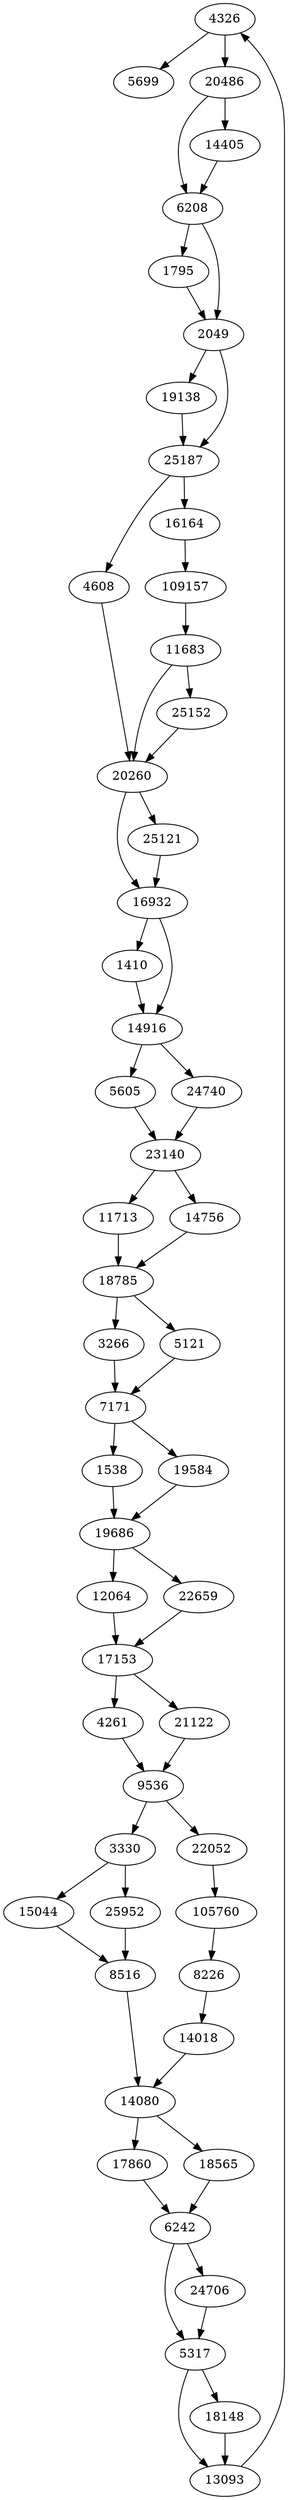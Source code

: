 // This is the graph a loop taken from collina. When acyclic regions were not
// correctly identified, the codegen endlessly looped here.

digraph G {
    4326 [pos="0,5!"];

    1410 -> 14916;
    1538 -> 19686;
    1795 -> 2049;
    2049 -> 19138;
    2049 -> 25187;
    3266 -> 7171;
    3330 -> 15044;
    3330 -> 25952;
    4261 -> 9536;
    4326 -> 5699;
    4326 -> 20486;
    4608 -> 20260;
    5121 -> 7171;
    5317 -> 13093;
    5317 -> 18148;
    5605 -> 23140;
    6208 -> 1795;
    6208 -> 2049;
    6242 -> 5317;
    6242 -> 24706;
    7171 -> 1538;
    7171 -> 19584;
    8226 -> 14018;
    8516 -> 14080;
    9536 -> 3330;
    9536 -> 22052;
    11683 -> 20260;
    11683 -> 25152;
    11713 -> 18785;
    12064 -> 17153;
    13093 -> 4326;
    14018 -> 14080;
    14080 -> 17860;
    14080 -> 18565;
    14405 -> 6208;
    14756 -> 18785;
    14916 -> 5605;
    14916 -> 24740;
    15044 -> 8516;
    16164 -> 109157;
    16932 -> 1410;
    16932 -> 14916;
    17153 -> 4261;
    17153 -> 21122;
    17860 -> 6242;
    18148 -> 13093;
    18565 -> 6242;
    18785 -> 3266;
    18785 -> 5121;
    19138 -> 25187;
    19584 -> 19686;
    19686 -> 12064;
    19686 -> 22659;
    20260 -> 16932;
    20260 -> 25121;
    20486 -> 6208;
    20486 -> 14405;
    21122 -> 9536;
    22052 -> 105760;
    22659 -> 17153;
    23140 -> 11713;
    23140 -> 14756;
    24706 -> 5317;
    24740 -> 23140;
    25121 -> 16932;
    25152 -> 20260;
    25187 -> 4608;
    25187 -> 16164;
    25952 -> 8516;
    105760 -> 8226;
    109157 -> 11683;

}